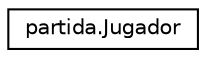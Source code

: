 digraph "Graphical Class Hierarchy"
{
 // LATEX_PDF_SIZE
  edge [fontname="Helvetica",fontsize="10",labelfontname="Helvetica",labelfontsize="10"];
  node [fontname="Helvetica",fontsize="10",shape=record];
  rankdir="LR";
  Node0 [label="partida.Jugador",height=0.2,width=0.4,color="black", fillcolor="white", style="filled",URL="$classpartida_1_1_jugador.html",tooltip="modul que analitzara i executara les jugades del usuari"];
}

